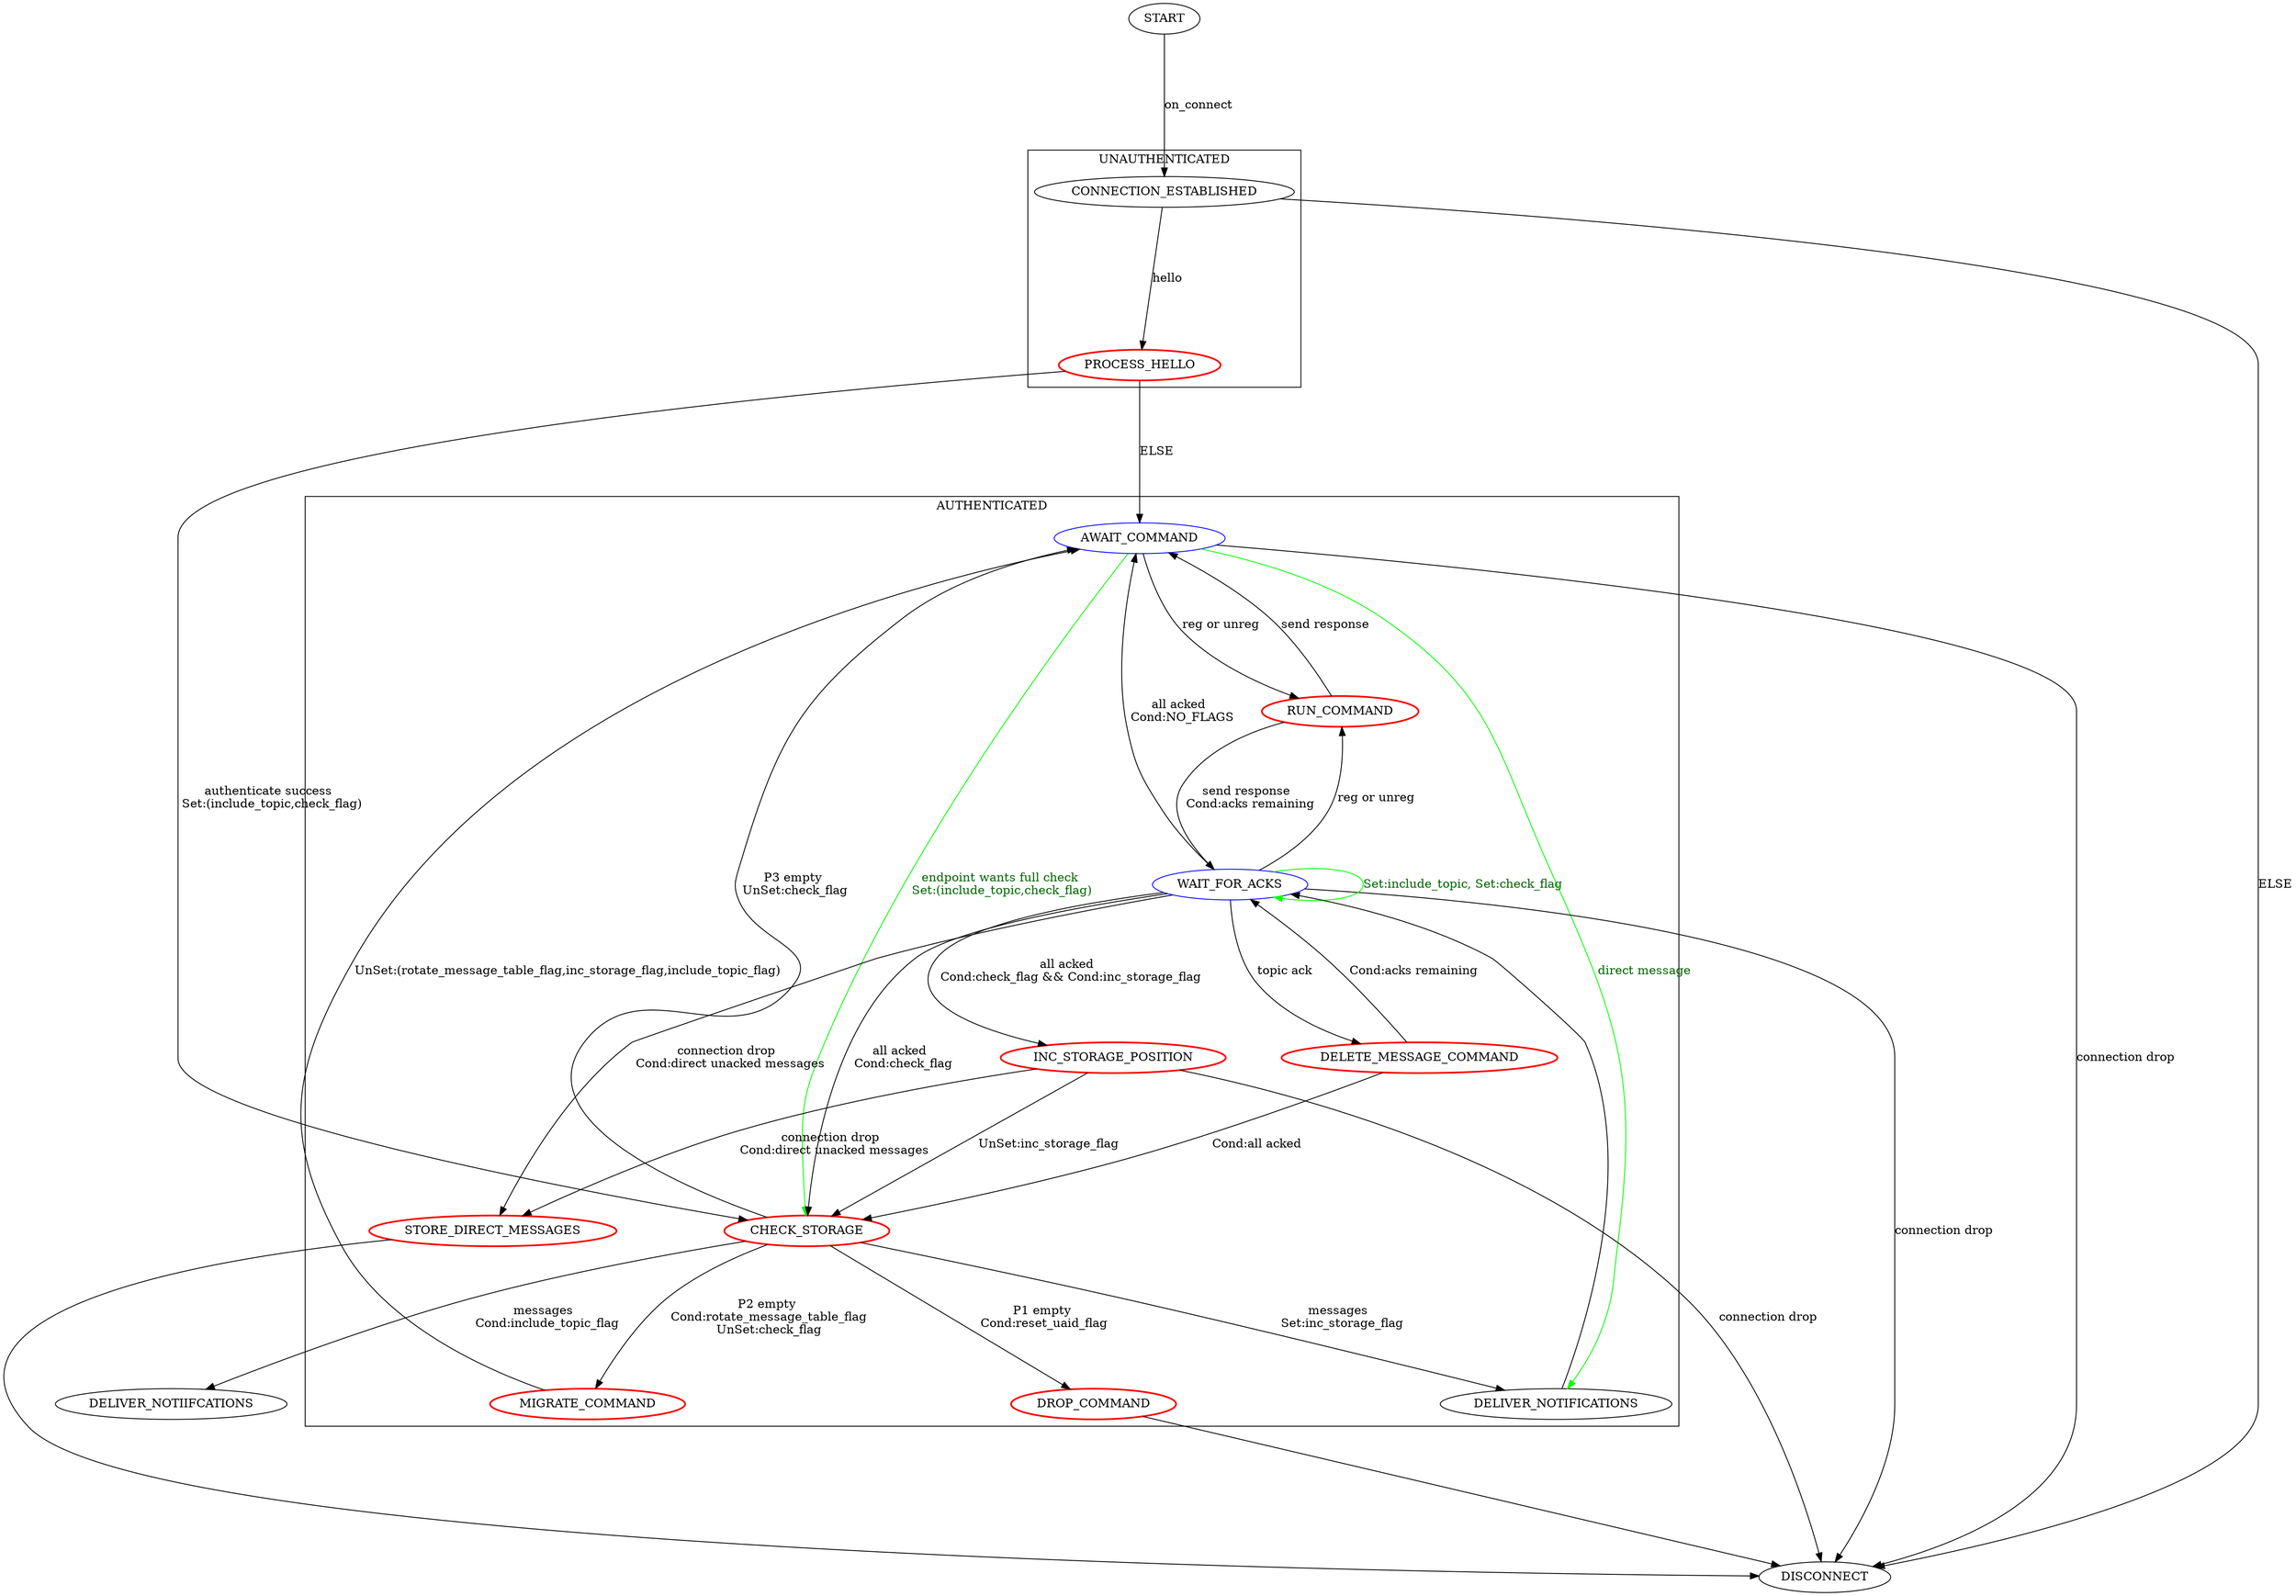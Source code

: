 digraph g{
    ranksep="1.7 equally"
    nodesep="0.9 equally"

    START -> CONNECTION_ESTABLISHED [label="on_connect"];

    subgraph level0 {
        DISCONNECT;
    }

    subgraph cluster_unauthenticated {
        label = "UNAUTHENTICATED";
        PROCESS_HELLO [ color = "red", penwidth = 2];
        CONNECTION_ESTABLISHED;
        PROCESS_HELLO;
    }

    subgraph cluster_authenticated {
        label = "AUTHENTICATED";
        AWAIT_COMMAND [ color = "blue"];
        RUN_COMMAND;
        WAIT_FOR_ACKS [ color = "blue"];
        DELIVER_NOTIFICATIONS;
        INC_STORAGE_POSITION [ color = "red", penwidth = 2];
        STORE_DIRECT_MESSAGES [ color = "red", penwidth = 2];
        CHECK_STORAGE [ color = "red", penwidth = 2];
        RUN_COMMAND [ color = "red", penwidth = 2];
        MIGRATE_COMMAND [ color = "red", penwidth = 2];
        DROP_COMMAND [ color = "red", penwidth = 2];
        DELETE_MESSAGE_COMMAND [ color = "red", penwidth = 2];
    }

    CHECK_STORAGE -> DELIVER_NOTIIFCATIONS [label="messages \n Cond:include_topic_flag"];
    CHECK_STORAGE -> DELIVER_NOTIFICATIONS [label="messages \n Set:inc_storage_flag"];
    CHECK_STORAGE -> DROP_COMMAND [label="P1 empty\n Cond:reset_uaid_flag"];
    CHECK_STORAGE -> MIGRATE_COMMAND [label="P2 empty\n Cond:rotate_message_table_flag\n UnSet:check_flag"];
    CHECK_STORAGE -> AWAIT_COMMAND [label="P3 empty\n UnSet:check_flag"];

    MIGRATE_COMMAND -> AWAIT_COMMAND [label="UnSet:(rotate_message_table_flag,inc_storage_flag,include_topic_flag)"];
    DROP_COMMAND -> DISCONNECT;

    DELIVER_NOTIFICATIONS -> WAIT_FOR_ACKS;

    DELETE_MESSAGE_COMMAND -> WAIT_FOR_ACKS [label="Cond:acks remaining"];
    DELETE_MESSAGE_COMMAND -> CHECK_STORAGE [label="Cond:all acked"];

    WAIT_FOR_ACKS -> DELETE_MESSAGE_COMMAND [label="topic ack"];
    WAIT_FOR_ACKS -> INC_STORAGE_POSITION [label="all acked \n Cond:check_flag && Cond:inc_storage_flag"];
    WAIT_FOR_ACKS -> CHECK_STORAGE [label="all acked \n Cond:check_flag"];
    WAIT_FOR_ACKS -> AWAIT_COMMAND [label="all acked \n Cond:NO_FLAGS"];
    WAIT_FOR_ACKS -> RUN_COMMAND [label="reg or unreg"];
    WAIT_FOR_ACKS -> DISCONNECT [label="connection drop"];
    WAIT_FOR_ACKS -> WAIT_FOR_ACKS [label="Set:include_topic, Set:check_flag", fontcolor="darkgreen", color="green"];
    WAIT_FOR_ACKS -> STORE_DIRECT_MESSAGES [label="connection drop \n Cond:direct unacked messages"];

    INC_STORAGE_POSITION -> CHECK_STORAGE [label="UnSet:inc_storage_flag"];
    INC_STORAGE_POSITION -> STORE_DIRECT_MESSAGES [label="connection drop \n Cond:direct unacked messages"];
    INC_STORAGE_POSITION -> DISCONNECT [label="connection drop"];

    AWAIT_COMMAND -> CHECK_STORAGE [label="endpoint wants full check \nSet:(include_topic,check_flag)", fontcolor="darkgreen", color="green"];
    AWAIT_COMMAND -> RUN_COMMAND [label="reg or unreg"];
    AWAIT_COMMAND -> DISCONNECT [label="connection drop"];
    AWAIT_COMMAND -> DELIVER_NOTIFICATIONS [label="direct message", fontcolor="darkgreen", color="green"];

    STORE_DIRECT_MESSAGES -> DISCONNECT;

    RUN_COMMAND -> AWAIT_COMMAND [label="send response"];
    RUN_COMMAND -> WAIT_FOR_ACKS [label="send response \n Cond:acks remaining"];

    CONNECTION_ESTABLISHED -> PROCESS_HELLO [label="hello"];
    CONNECTION_ESTABLISHED -> DISCONNECT [label="ELSE"];

    PROCESS_HELLO -> CHECK_STORAGE [label="authenticate success \n Set:(include_topic,check_flag)"];
    PROCESS_HELLO -> AWAIT_COMMAND [label="ELSE"];
}
